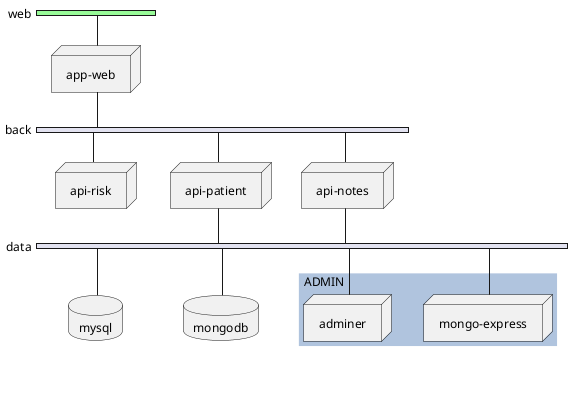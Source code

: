 @startuml
nwdiag {
    network web {
        color = palegreen
        app-web [shape = "node"]
    }
    network back {
        app-web
        api-risk [shape = "node"]
        api-patient [shape = "node"]
        api-notes [shape = "node"]
    }
    network data {
        api-patient
        api-notes
        mysql [shape = "database"]
        mongodb [shape = "database"]
        group {
            color = "LightSteelBlue"
            description = "ADMIN"
            adminer [shape = "node"]
            mongo-express [shape = "node"]
        }
    }
}
@enduml